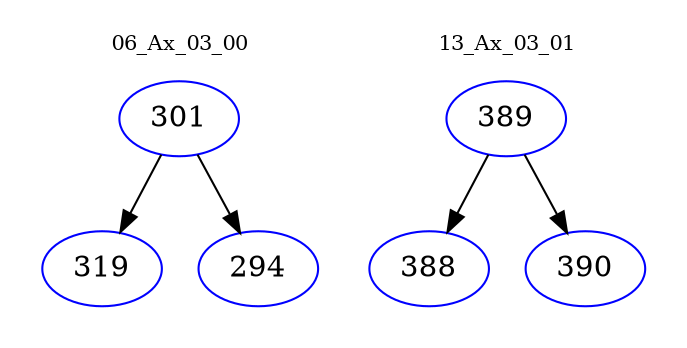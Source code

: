 digraph{
subgraph cluster_0 {
color = white
label = "06_Ax_03_00";
fontsize=10;
T0_301 [label="301", color="blue"]
T0_301 -> T0_319 [color="black"]
T0_319 [label="319", color="blue"]
T0_301 -> T0_294 [color="black"]
T0_294 [label="294", color="blue"]
}
subgraph cluster_1 {
color = white
label = "13_Ax_03_01";
fontsize=10;
T1_389 [label="389", color="blue"]
T1_389 -> T1_388 [color="black"]
T1_388 [label="388", color="blue"]
T1_389 -> T1_390 [color="black"]
T1_390 [label="390", color="blue"]
}
}
